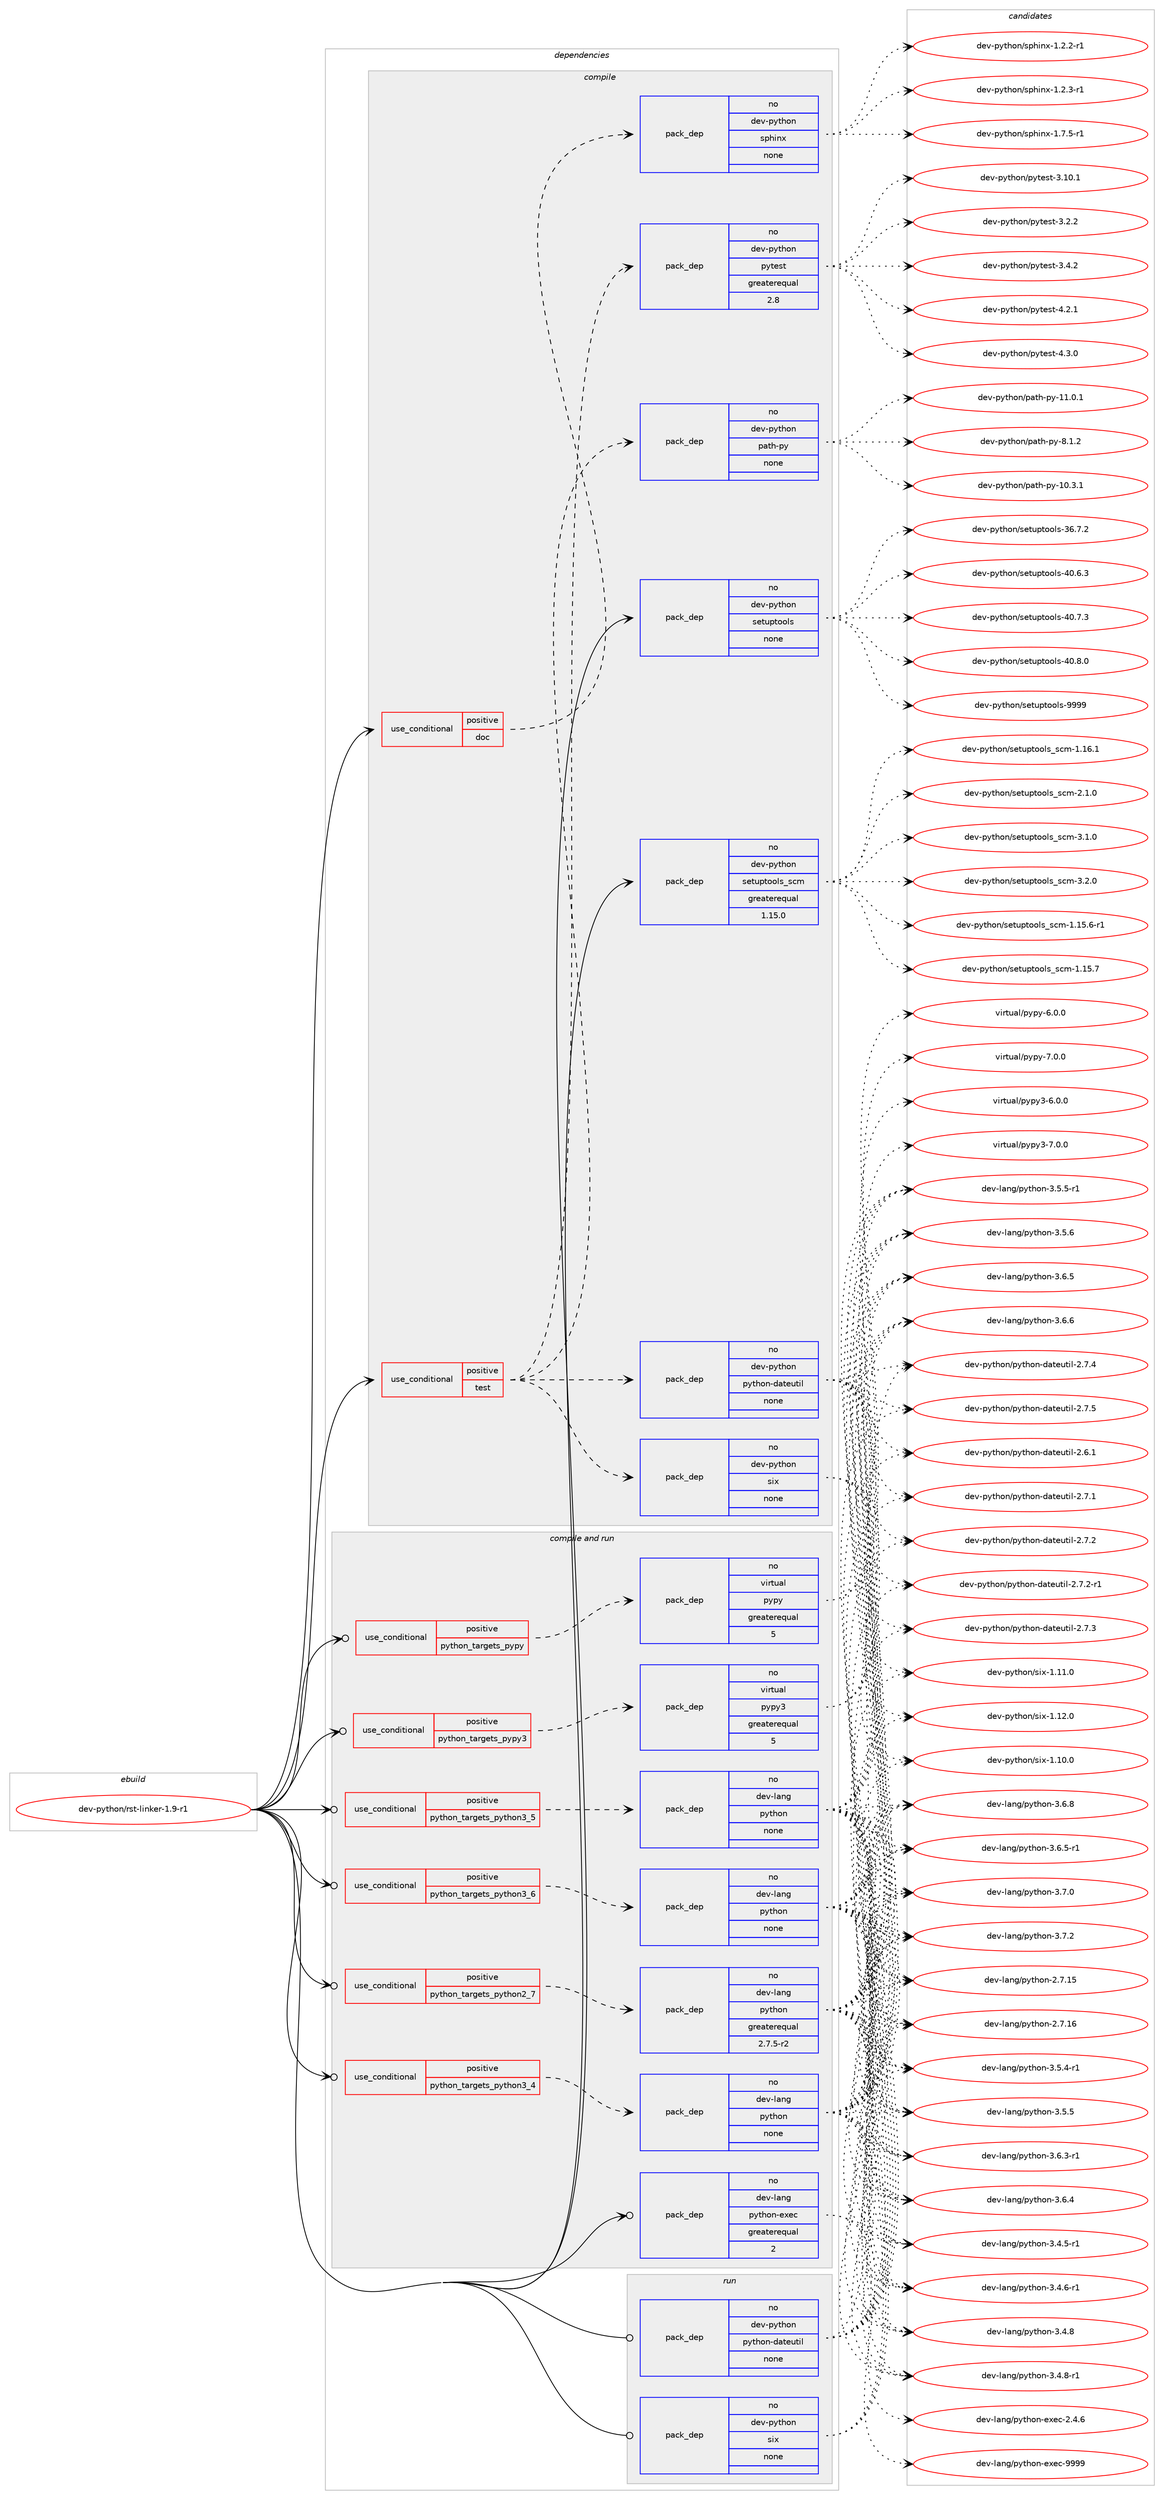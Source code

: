 digraph prolog {

# *************
# Graph options
# *************

newrank=true;
concentrate=true;
compound=true;
graph [rankdir=LR,fontname=Helvetica,fontsize=10,ranksep=1.5];#, ranksep=2.5, nodesep=0.2];
edge  [arrowhead=vee];
node  [fontname=Helvetica,fontsize=10];

# **********
# The ebuild
# **********

subgraph cluster_leftcol {
color=gray;
rank=same;
label=<<i>ebuild</i>>;
id [label="dev-python/rst-linker-1.9-r1", color=red, width=4, href="../dev-python/rst-linker-1.9-r1.svg"];
}

# ****************
# The dependencies
# ****************

subgraph cluster_midcol {
color=gray;
label=<<i>dependencies</i>>;
subgraph cluster_compile {
fillcolor="#eeeeee";
style=filled;
label=<<i>compile</i>>;
subgraph cond384136 {
dependency1439913 [label=<<TABLE BORDER="0" CELLBORDER="1" CELLSPACING="0" CELLPADDING="4"><TR><TD ROWSPAN="3" CELLPADDING="10">use_conditional</TD></TR><TR><TD>positive</TD></TR><TR><TD>doc</TD></TR></TABLE>>, shape=none, color=red];
subgraph pack1032415 {
dependency1439914 [label=<<TABLE BORDER="0" CELLBORDER="1" CELLSPACING="0" CELLPADDING="4" WIDTH="220"><TR><TD ROWSPAN="6" CELLPADDING="30">pack_dep</TD></TR><TR><TD WIDTH="110">no</TD></TR><TR><TD>dev-python</TD></TR><TR><TD>sphinx</TD></TR><TR><TD>none</TD></TR><TR><TD></TD></TR></TABLE>>, shape=none, color=blue];
}
dependency1439913:e -> dependency1439914:w [weight=20,style="dashed",arrowhead="vee"];
}
id:e -> dependency1439913:w [weight=20,style="solid",arrowhead="vee"];
subgraph cond384137 {
dependency1439915 [label=<<TABLE BORDER="0" CELLBORDER="1" CELLSPACING="0" CELLPADDING="4"><TR><TD ROWSPAN="3" CELLPADDING="10">use_conditional</TD></TR><TR><TD>positive</TD></TR><TR><TD>test</TD></TR></TABLE>>, shape=none, color=red];
subgraph pack1032416 {
dependency1439916 [label=<<TABLE BORDER="0" CELLBORDER="1" CELLSPACING="0" CELLPADDING="4" WIDTH="220"><TR><TD ROWSPAN="6" CELLPADDING="30">pack_dep</TD></TR><TR><TD WIDTH="110">no</TD></TR><TR><TD>dev-python</TD></TR><TR><TD>python-dateutil</TD></TR><TR><TD>none</TD></TR><TR><TD></TD></TR></TABLE>>, shape=none, color=blue];
}
dependency1439915:e -> dependency1439916:w [weight=20,style="dashed",arrowhead="vee"];
subgraph pack1032417 {
dependency1439917 [label=<<TABLE BORDER="0" CELLBORDER="1" CELLSPACING="0" CELLPADDING="4" WIDTH="220"><TR><TD ROWSPAN="6" CELLPADDING="30">pack_dep</TD></TR><TR><TD WIDTH="110">no</TD></TR><TR><TD>dev-python</TD></TR><TR><TD>six</TD></TR><TR><TD>none</TD></TR><TR><TD></TD></TR></TABLE>>, shape=none, color=blue];
}
dependency1439915:e -> dependency1439917:w [weight=20,style="dashed",arrowhead="vee"];
subgraph pack1032418 {
dependency1439918 [label=<<TABLE BORDER="0" CELLBORDER="1" CELLSPACING="0" CELLPADDING="4" WIDTH="220"><TR><TD ROWSPAN="6" CELLPADDING="30">pack_dep</TD></TR><TR><TD WIDTH="110">no</TD></TR><TR><TD>dev-python</TD></TR><TR><TD>path-py</TD></TR><TR><TD>none</TD></TR><TR><TD></TD></TR></TABLE>>, shape=none, color=blue];
}
dependency1439915:e -> dependency1439918:w [weight=20,style="dashed",arrowhead="vee"];
subgraph pack1032419 {
dependency1439919 [label=<<TABLE BORDER="0" CELLBORDER="1" CELLSPACING="0" CELLPADDING="4" WIDTH="220"><TR><TD ROWSPAN="6" CELLPADDING="30">pack_dep</TD></TR><TR><TD WIDTH="110">no</TD></TR><TR><TD>dev-python</TD></TR><TR><TD>pytest</TD></TR><TR><TD>greaterequal</TD></TR><TR><TD>2.8</TD></TR></TABLE>>, shape=none, color=blue];
}
dependency1439915:e -> dependency1439919:w [weight=20,style="dashed",arrowhead="vee"];
}
id:e -> dependency1439915:w [weight=20,style="solid",arrowhead="vee"];
subgraph pack1032420 {
dependency1439920 [label=<<TABLE BORDER="0" CELLBORDER="1" CELLSPACING="0" CELLPADDING="4" WIDTH="220"><TR><TD ROWSPAN="6" CELLPADDING="30">pack_dep</TD></TR><TR><TD WIDTH="110">no</TD></TR><TR><TD>dev-python</TD></TR><TR><TD>setuptools</TD></TR><TR><TD>none</TD></TR><TR><TD></TD></TR></TABLE>>, shape=none, color=blue];
}
id:e -> dependency1439920:w [weight=20,style="solid",arrowhead="vee"];
subgraph pack1032421 {
dependency1439921 [label=<<TABLE BORDER="0" CELLBORDER="1" CELLSPACING="0" CELLPADDING="4" WIDTH="220"><TR><TD ROWSPAN="6" CELLPADDING="30">pack_dep</TD></TR><TR><TD WIDTH="110">no</TD></TR><TR><TD>dev-python</TD></TR><TR><TD>setuptools_scm</TD></TR><TR><TD>greaterequal</TD></TR><TR><TD>1.15.0</TD></TR></TABLE>>, shape=none, color=blue];
}
id:e -> dependency1439921:w [weight=20,style="solid",arrowhead="vee"];
}
subgraph cluster_compileandrun {
fillcolor="#eeeeee";
style=filled;
label=<<i>compile and run</i>>;
subgraph cond384138 {
dependency1439922 [label=<<TABLE BORDER="0" CELLBORDER="1" CELLSPACING="0" CELLPADDING="4"><TR><TD ROWSPAN="3" CELLPADDING="10">use_conditional</TD></TR><TR><TD>positive</TD></TR><TR><TD>python_targets_pypy</TD></TR></TABLE>>, shape=none, color=red];
subgraph pack1032422 {
dependency1439923 [label=<<TABLE BORDER="0" CELLBORDER="1" CELLSPACING="0" CELLPADDING="4" WIDTH="220"><TR><TD ROWSPAN="6" CELLPADDING="30">pack_dep</TD></TR><TR><TD WIDTH="110">no</TD></TR><TR><TD>virtual</TD></TR><TR><TD>pypy</TD></TR><TR><TD>greaterequal</TD></TR><TR><TD>5</TD></TR></TABLE>>, shape=none, color=blue];
}
dependency1439922:e -> dependency1439923:w [weight=20,style="dashed",arrowhead="vee"];
}
id:e -> dependency1439922:w [weight=20,style="solid",arrowhead="odotvee"];
subgraph cond384139 {
dependency1439924 [label=<<TABLE BORDER="0" CELLBORDER="1" CELLSPACING="0" CELLPADDING="4"><TR><TD ROWSPAN="3" CELLPADDING="10">use_conditional</TD></TR><TR><TD>positive</TD></TR><TR><TD>python_targets_pypy3</TD></TR></TABLE>>, shape=none, color=red];
subgraph pack1032423 {
dependency1439925 [label=<<TABLE BORDER="0" CELLBORDER="1" CELLSPACING="0" CELLPADDING="4" WIDTH="220"><TR><TD ROWSPAN="6" CELLPADDING="30">pack_dep</TD></TR><TR><TD WIDTH="110">no</TD></TR><TR><TD>virtual</TD></TR><TR><TD>pypy3</TD></TR><TR><TD>greaterequal</TD></TR><TR><TD>5</TD></TR></TABLE>>, shape=none, color=blue];
}
dependency1439924:e -> dependency1439925:w [weight=20,style="dashed",arrowhead="vee"];
}
id:e -> dependency1439924:w [weight=20,style="solid",arrowhead="odotvee"];
subgraph cond384140 {
dependency1439926 [label=<<TABLE BORDER="0" CELLBORDER="1" CELLSPACING="0" CELLPADDING="4"><TR><TD ROWSPAN="3" CELLPADDING="10">use_conditional</TD></TR><TR><TD>positive</TD></TR><TR><TD>python_targets_python2_7</TD></TR></TABLE>>, shape=none, color=red];
subgraph pack1032424 {
dependency1439927 [label=<<TABLE BORDER="0" CELLBORDER="1" CELLSPACING="0" CELLPADDING="4" WIDTH="220"><TR><TD ROWSPAN="6" CELLPADDING="30">pack_dep</TD></TR><TR><TD WIDTH="110">no</TD></TR><TR><TD>dev-lang</TD></TR><TR><TD>python</TD></TR><TR><TD>greaterequal</TD></TR><TR><TD>2.7.5-r2</TD></TR></TABLE>>, shape=none, color=blue];
}
dependency1439926:e -> dependency1439927:w [weight=20,style="dashed",arrowhead="vee"];
}
id:e -> dependency1439926:w [weight=20,style="solid",arrowhead="odotvee"];
subgraph cond384141 {
dependency1439928 [label=<<TABLE BORDER="0" CELLBORDER="1" CELLSPACING="0" CELLPADDING="4"><TR><TD ROWSPAN="3" CELLPADDING="10">use_conditional</TD></TR><TR><TD>positive</TD></TR><TR><TD>python_targets_python3_4</TD></TR></TABLE>>, shape=none, color=red];
subgraph pack1032425 {
dependency1439929 [label=<<TABLE BORDER="0" CELLBORDER="1" CELLSPACING="0" CELLPADDING="4" WIDTH="220"><TR><TD ROWSPAN="6" CELLPADDING="30">pack_dep</TD></TR><TR><TD WIDTH="110">no</TD></TR><TR><TD>dev-lang</TD></TR><TR><TD>python</TD></TR><TR><TD>none</TD></TR><TR><TD></TD></TR></TABLE>>, shape=none, color=blue];
}
dependency1439928:e -> dependency1439929:w [weight=20,style="dashed",arrowhead="vee"];
}
id:e -> dependency1439928:w [weight=20,style="solid",arrowhead="odotvee"];
subgraph cond384142 {
dependency1439930 [label=<<TABLE BORDER="0" CELLBORDER="1" CELLSPACING="0" CELLPADDING="4"><TR><TD ROWSPAN="3" CELLPADDING="10">use_conditional</TD></TR><TR><TD>positive</TD></TR><TR><TD>python_targets_python3_5</TD></TR></TABLE>>, shape=none, color=red];
subgraph pack1032426 {
dependency1439931 [label=<<TABLE BORDER="0" CELLBORDER="1" CELLSPACING="0" CELLPADDING="4" WIDTH="220"><TR><TD ROWSPAN="6" CELLPADDING="30">pack_dep</TD></TR><TR><TD WIDTH="110">no</TD></TR><TR><TD>dev-lang</TD></TR><TR><TD>python</TD></TR><TR><TD>none</TD></TR><TR><TD></TD></TR></TABLE>>, shape=none, color=blue];
}
dependency1439930:e -> dependency1439931:w [weight=20,style="dashed",arrowhead="vee"];
}
id:e -> dependency1439930:w [weight=20,style="solid",arrowhead="odotvee"];
subgraph cond384143 {
dependency1439932 [label=<<TABLE BORDER="0" CELLBORDER="1" CELLSPACING="0" CELLPADDING="4"><TR><TD ROWSPAN="3" CELLPADDING="10">use_conditional</TD></TR><TR><TD>positive</TD></TR><TR><TD>python_targets_python3_6</TD></TR></TABLE>>, shape=none, color=red];
subgraph pack1032427 {
dependency1439933 [label=<<TABLE BORDER="0" CELLBORDER="1" CELLSPACING="0" CELLPADDING="4" WIDTH="220"><TR><TD ROWSPAN="6" CELLPADDING="30">pack_dep</TD></TR><TR><TD WIDTH="110">no</TD></TR><TR><TD>dev-lang</TD></TR><TR><TD>python</TD></TR><TR><TD>none</TD></TR><TR><TD></TD></TR></TABLE>>, shape=none, color=blue];
}
dependency1439932:e -> dependency1439933:w [weight=20,style="dashed",arrowhead="vee"];
}
id:e -> dependency1439932:w [weight=20,style="solid",arrowhead="odotvee"];
subgraph pack1032428 {
dependency1439934 [label=<<TABLE BORDER="0" CELLBORDER="1" CELLSPACING="0" CELLPADDING="4" WIDTH="220"><TR><TD ROWSPAN="6" CELLPADDING="30">pack_dep</TD></TR><TR><TD WIDTH="110">no</TD></TR><TR><TD>dev-lang</TD></TR><TR><TD>python-exec</TD></TR><TR><TD>greaterequal</TD></TR><TR><TD>2</TD></TR></TABLE>>, shape=none, color=blue];
}
id:e -> dependency1439934:w [weight=20,style="solid",arrowhead="odotvee"];
}
subgraph cluster_run {
fillcolor="#eeeeee";
style=filled;
label=<<i>run</i>>;
subgraph pack1032429 {
dependency1439935 [label=<<TABLE BORDER="0" CELLBORDER="1" CELLSPACING="0" CELLPADDING="4" WIDTH="220"><TR><TD ROWSPAN="6" CELLPADDING="30">pack_dep</TD></TR><TR><TD WIDTH="110">no</TD></TR><TR><TD>dev-python</TD></TR><TR><TD>python-dateutil</TD></TR><TR><TD>none</TD></TR><TR><TD></TD></TR></TABLE>>, shape=none, color=blue];
}
id:e -> dependency1439935:w [weight=20,style="solid",arrowhead="odot"];
subgraph pack1032430 {
dependency1439936 [label=<<TABLE BORDER="0" CELLBORDER="1" CELLSPACING="0" CELLPADDING="4" WIDTH="220"><TR><TD ROWSPAN="6" CELLPADDING="30">pack_dep</TD></TR><TR><TD WIDTH="110">no</TD></TR><TR><TD>dev-python</TD></TR><TR><TD>six</TD></TR><TR><TD>none</TD></TR><TR><TD></TD></TR></TABLE>>, shape=none, color=blue];
}
id:e -> dependency1439936:w [weight=20,style="solid",arrowhead="odot"];
}
}

# **************
# The candidates
# **************

subgraph cluster_choices {
rank=same;
color=gray;
label=<<i>candidates</i>>;

subgraph choice1032415 {
color=black;
nodesep=1;
choice10010111845112121116104111110471151121041051101204549465046504511449 [label="dev-python/sphinx-1.2.2-r1", color=red, width=4,href="../dev-python/sphinx-1.2.2-r1.svg"];
choice10010111845112121116104111110471151121041051101204549465046514511449 [label="dev-python/sphinx-1.2.3-r1", color=red, width=4,href="../dev-python/sphinx-1.2.3-r1.svg"];
choice10010111845112121116104111110471151121041051101204549465546534511449 [label="dev-python/sphinx-1.7.5-r1", color=red, width=4,href="../dev-python/sphinx-1.7.5-r1.svg"];
dependency1439914:e -> choice10010111845112121116104111110471151121041051101204549465046504511449:w [style=dotted,weight="100"];
dependency1439914:e -> choice10010111845112121116104111110471151121041051101204549465046514511449:w [style=dotted,weight="100"];
dependency1439914:e -> choice10010111845112121116104111110471151121041051101204549465546534511449:w [style=dotted,weight="100"];
}
subgraph choice1032416 {
color=black;
nodesep=1;
choice10010111845112121116104111110471121211161041111104510097116101117116105108455046544649 [label="dev-python/python-dateutil-2.6.1", color=red, width=4,href="../dev-python/python-dateutil-2.6.1.svg"];
choice10010111845112121116104111110471121211161041111104510097116101117116105108455046554649 [label="dev-python/python-dateutil-2.7.1", color=red, width=4,href="../dev-python/python-dateutil-2.7.1.svg"];
choice10010111845112121116104111110471121211161041111104510097116101117116105108455046554650 [label="dev-python/python-dateutil-2.7.2", color=red, width=4,href="../dev-python/python-dateutil-2.7.2.svg"];
choice100101118451121211161041111104711212111610411111045100971161011171161051084550465546504511449 [label="dev-python/python-dateutil-2.7.2-r1", color=red, width=4,href="../dev-python/python-dateutil-2.7.2-r1.svg"];
choice10010111845112121116104111110471121211161041111104510097116101117116105108455046554651 [label="dev-python/python-dateutil-2.7.3", color=red, width=4,href="../dev-python/python-dateutil-2.7.3.svg"];
choice10010111845112121116104111110471121211161041111104510097116101117116105108455046554652 [label="dev-python/python-dateutil-2.7.4", color=red, width=4,href="../dev-python/python-dateutil-2.7.4.svg"];
choice10010111845112121116104111110471121211161041111104510097116101117116105108455046554653 [label="dev-python/python-dateutil-2.7.5", color=red, width=4,href="../dev-python/python-dateutil-2.7.5.svg"];
dependency1439916:e -> choice10010111845112121116104111110471121211161041111104510097116101117116105108455046544649:w [style=dotted,weight="100"];
dependency1439916:e -> choice10010111845112121116104111110471121211161041111104510097116101117116105108455046554649:w [style=dotted,weight="100"];
dependency1439916:e -> choice10010111845112121116104111110471121211161041111104510097116101117116105108455046554650:w [style=dotted,weight="100"];
dependency1439916:e -> choice100101118451121211161041111104711212111610411111045100971161011171161051084550465546504511449:w [style=dotted,weight="100"];
dependency1439916:e -> choice10010111845112121116104111110471121211161041111104510097116101117116105108455046554651:w [style=dotted,weight="100"];
dependency1439916:e -> choice10010111845112121116104111110471121211161041111104510097116101117116105108455046554652:w [style=dotted,weight="100"];
dependency1439916:e -> choice10010111845112121116104111110471121211161041111104510097116101117116105108455046554653:w [style=dotted,weight="100"];
}
subgraph choice1032417 {
color=black;
nodesep=1;
choice100101118451121211161041111104711510512045494649484648 [label="dev-python/six-1.10.0", color=red, width=4,href="../dev-python/six-1.10.0.svg"];
choice100101118451121211161041111104711510512045494649494648 [label="dev-python/six-1.11.0", color=red, width=4,href="../dev-python/six-1.11.0.svg"];
choice100101118451121211161041111104711510512045494649504648 [label="dev-python/six-1.12.0", color=red, width=4,href="../dev-python/six-1.12.0.svg"];
dependency1439917:e -> choice100101118451121211161041111104711510512045494649484648:w [style=dotted,weight="100"];
dependency1439917:e -> choice100101118451121211161041111104711510512045494649494648:w [style=dotted,weight="100"];
dependency1439917:e -> choice100101118451121211161041111104711510512045494649504648:w [style=dotted,weight="100"];
}
subgraph choice1032418 {
color=black;
nodesep=1;
choice1001011184511212111610411111047112971161044511212145494846514649 [label="dev-python/path-py-10.3.1", color=red, width=4,href="../dev-python/path-py-10.3.1.svg"];
choice1001011184511212111610411111047112971161044511212145494946484649 [label="dev-python/path-py-11.0.1", color=red, width=4,href="../dev-python/path-py-11.0.1.svg"];
choice10010111845112121116104111110471129711610445112121455646494650 [label="dev-python/path-py-8.1.2", color=red, width=4,href="../dev-python/path-py-8.1.2.svg"];
dependency1439918:e -> choice1001011184511212111610411111047112971161044511212145494846514649:w [style=dotted,weight="100"];
dependency1439918:e -> choice1001011184511212111610411111047112971161044511212145494946484649:w [style=dotted,weight="100"];
dependency1439918:e -> choice10010111845112121116104111110471129711610445112121455646494650:w [style=dotted,weight="100"];
}
subgraph choice1032419 {
color=black;
nodesep=1;
choice100101118451121211161041111104711212111610111511645514649484649 [label="dev-python/pytest-3.10.1", color=red, width=4,href="../dev-python/pytest-3.10.1.svg"];
choice1001011184511212111610411111047112121116101115116455146504650 [label="dev-python/pytest-3.2.2", color=red, width=4,href="../dev-python/pytest-3.2.2.svg"];
choice1001011184511212111610411111047112121116101115116455146524650 [label="dev-python/pytest-3.4.2", color=red, width=4,href="../dev-python/pytest-3.4.2.svg"];
choice1001011184511212111610411111047112121116101115116455246504649 [label="dev-python/pytest-4.2.1", color=red, width=4,href="../dev-python/pytest-4.2.1.svg"];
choice1001011184511212111610411111047112121116101115116455246514648 [label="dev-python/pytest-4.3.0", color=red, width=4,href="../dev-python/pytest-4.3.0.svg"];
dependency1439919:e -> choice100101118451121211161041111104711212111610111511645514649484649:w [style=dotted,weight="100"];
dependency1439919:e -> choice1001011184511212111610411111047112121116101115116455146504650:w [style=dotted,weight="100"];
dependency1439919:e -> choice1001011184511212111610411111047112121116101115116455146524650:w [style=dotted,weight="100"];
dependency1439919:e -> choice1001011184511212111610411111047112121116101115116455246504649:w [style=dotted,weight="100"];
dependency1439919:e -> choice1001011184511212111610411111047112121116101115116455246514648:w [style=dotted,weight="100"];
}
subgraph choice1032420 {
color=black;
nodesep=1;
choice100101118451121211161041111104711510111611711211611111110811545515446554650 [label="dev-python/setuptools-36.7.2", color=red, width=4,href="../dev-python/setuptools-36.7.2.svg"];
choice100101118451121211161041111104711510111611711211611111110811545524846544651 [label="dev-python/setuptools-40.6.3", color=red, width=4,href="../dev-python/setuptools-40.6.3.svg"];
choice100101118451121211161041111104711510111611711211611111110811545524846554651 [label="dev-python/setuptools-40.7.3", color=red, width=4,href="../dev-python/setuptools-40.7.3.svg"];
choice100101118451121211161041111104711510111611711211611111110811545524846564648 [label="dev-python/setuptools-40.8.0", color=red, width=4,href="../dev-python/setuptools-40.8.0.svg"];
choice10010111845112121116104111110471151011161171121161111111081154557575757 [label="dev-python/setuptools-9999", color=red, width=4,href="../dev-python/setuptools-9999.svg"];
dependency1439920:e -> choice100101118451121211161041111104711510111611711211611111110811545515446554650:w [style=dotted,weight="100"];
dependency1439920:e -> choice100101118451121211161041111104711510111611711211611111110811545524846544651:w [style=dotted,weight="100"];
dependency1439920:e -> choice100101118451121211161041111104711510111611711211611111110811545524846554651:w [style=dotted,weight="100"];
dependency1439920:e -> choice100101118451121211161041111104711510111611711211611111110811545524846564648:w [style=dotted,weight="100"];
dependency1439920:e -> choice10010111845112121116104111110471151011161171121161111111081154557575757:w [style=dotted,weight="100"];
}
subgraph choice1032421 {
color=black;
nodesep=1;
choice10010111845112121116104111110471151011161171121161111111081159511599109454946495346544511449 [label="dev-python/setuptools_scm-1.15.6-r1", color=red, width=4,href="../dev-python/setuptools_scm-1.15.6-r1.svg"];
choice1001011184511212111610411111047115101116117112116111111108115951159910945494649534655 [label="dev-python/setuptools_scm-1.15.7", color=red, width=4,href="../dev-python/setuptools_scm-1.15.7.svg"];
choice1001011184511212111610411111047115101116117112116111111108115951159910945494649544649 [label="dev-python/setuptools_scm-1.16.1", color=red, width=4,href="../dev-python/setuptools_scm-1.16.1.svg"];
choice10010111845112121116104111110471151011161171121161111111081159511599109455046494648 [label="dev-python/setuptools_scm-2.1.0", color=red, width=4,href="../dev-python/setuptools_scm-2.1.0.svg"];
choice10010111845112121116104111110471151011161171121161111111081159511599109455146494648 [label="dev-python/setuptools_scm-3.1.0", color=red, width=4,href="../dev-python/setuptools_scm-3.1.0.svg"];
choice10010111845112121116104111110471151011161171121161111111081159511599109455146504648 [label="dev-python/setuptools_scm-3.2.0", color=red, width=4,href="../dev-python/setuptools_scm-3.2.0.svg"];
dependency1439921:e -> choice10010111845112121116104111110471151011161171121161111111081159511599109454946495346544511449:w [style=dotted,weight="100"];
dependency1439921:e -> choice1001011184511212111610411111047115101116117112116111111108115951159910945494649534655:w [style=dotted,weight="100"];
dependency1439921:e -> choice1001011184511212111610411111047115101116117112116111111108115951159910945494649544649:w [style=dotted,weight="100"];
dependency1439921:e -> choice10010111845112121116104111110471151011161171121161111111081159511599109455046494648:w [style=dotted,weight="100"];
dependency1439921:e -> choice10010111845112121116104111110471151011161171121161111111081159511599109455146494648:w [style=dotted,weight="100"];
dependency1439921:e -> choice10010111845112121116104111110471151011161171121161111111081159511599109455146504648:w [style=dotted,weight="100"];
}
subgraph choice1032422 {
color=black;
nodesep=1;
choice1181051141161179710847112121112121455446484648 [label="virtual/pypy-6.0.0", color=red, width=4,href="../virtual/pypy-6.0.0.svg"];
choice1181051141161179710847112121112121455546484648 [label="virtual/pypy-7.0.0", color=red, width=4,href="../virtual/pypy-7.0.0.svg"];
dependency1439923:e -> choice1181051141161179710847112121112121455446484648:w [style=dotted,weight="100"];
dependency1439923:e -> choice1181051141161179710847112121112121455546484648:w [style=dotted,weight="100"];
}
subgraph choice1032423 {
color=black;
nodesep=1;
choice118105114116117971084711212111212151455446484648 [label="virtual/pypy3-6.0.0", color=red, width=4,href="../virtual/pypy3-6.0.0.svg"];
choice118105114116117971084711212111212151455546484648 [label="virtual/pypy3-7.0.0", color=red, width=4,href="../virtual/pypy3-7.0.0.svg"];
dependency1439925:e -> choice118105114116117971084711212111212151455446484648:w [style=dotted,weight="100"];
dependency1439925:e -> choice118105114116117971084711212111212151455546484648:w [style=dotted,weight="100"];
}
subgraph choice1032424 {
color=black;
nodesep=1;
choice10010111845108971101034711212111610411111045504655464953 [label="dev-lang/python-2.7.15", color=red, width=4,href="../dev-lang/python-2.7.15.svg"];
choice10010111845108971101034711212111610411111045504655464954 [label="dev-lang/python-2.7.16", color=red, width=4,href="../dev-lang/python-2.7.16.svg"];
choice1001011184510897110103471121211161041111104551465246534511449 [label="dev-lang/python-3.4.5-r1", color=red, width=4,href="../dev-lang/python-3.4.5-r1.svg"];
choice1001011184510897110103471121211161041111104551465246544511449 [label="dev-lang/python-3.4.6-r1", color=red, width=4,href="../dev-lang/python-3.4.6-r1.svg"];
choice100101118451089711010347112121116104111110455146524656 [label="dev-lang/python-3.4.8", color=red, width=4,href="../dev-lang/python-3.4.8.svg"];
choice1001011184510897110103471121211161041111104551465246564511449 [label="dev-lang/python-3.4.8-r1", color=red, width=4,href="../dev-lang/python-3.4.8-r1.svg"];
choice1001011184510897110103471121211161041111104551465346524511449 [label="dev-lang/python-3.5.4-r1", color=red, width=4,href="../dev-lang/python-3.5.4-r1.svg"];
choice100101118451089711010347112121116104111110455146534653 [label="dev-lang/python-3.5.5", color=red, width=4,href="../dev-lang/python-3.5.5.svg"];
choice1001011184510897110103471121211161041111104551465346534511449 [label="dev-lang/python-3.5.5-r1", color=red, width=4,href="../dev-lang/python-3.5.5-r1.svg"];
choice100101118451089711010347112121116104111110455146534654 [label="dev-lang/python-3.5.6", color=red, width=4,href="../dev-lang/python-3.5.6.svg"];
choice1001011184510897110103471121211161041111104551465446514511449 [label="dev-lang/python-3.6.3-r1", color=red, width=4,href="../dev-lang/python-3.6.3-r1.svg"];
choice100101118451089711010347112121116104111110455146544652 [label="dev-lang/python-3.6.4", color=red, width=4,href="../dev-lang/python-3.6.4.svg"];
choice100101118451089711010347112121116104111110455146544653 [label="dev-lang/python-3.6.5", color=red, width=4,href="../dev-lang/python-3.6.5.svg"];
choice1001011184510897110103471121211161041111104551465446534511449 [label="dev-lang/python-3.6.5-r1", color=red, width=4,href="../dev-lang/python-3.6.5-r1.svg"];
choice100101118451089711010347112121116104111110455146544654 [label="dev-lang/python-3.6.6", color=red, width=4,href="../dev-lang/python-3.6.6.svg"];
choice100101118451089711010347112121116104111110455146544656 [label="dev-lang/python-3.6.8", color=red, width=4,href="../dev-lang/python-3.6.8.svg"];
choice100101118451089711010347112121116104111110455146554648 [label="dev-lang/python-3.7.0", color=red, width=4,href="../dev-lang/python-3.7.0.svg"];
choice100101118451089711010347112121116104111110455146554650 [label="dev-lang/python-3.7.2", color=red, width=4,href="../dev-lang/python-3.7.2.svg"];
dependency1439927:e -> choice10010111845108971101034711212111610411111045504655464953:w [style=dotted,weight="100"];
dependency1439927:e -> choice10010111845108971101034711212111610411111045504655464954:w [style=dotted,weight="100"];
dependency1439927:e -> choice1001011184510897110103471121211161041111104551465246534511449:w [style=dotted,weight="100"];
dependency1439927:e -> choice1001011184510897110103471121211161041111104551465246544511449:w [style=dotted,weight="100"];
dependency1439927:e -> choice100101118451089711010347112121116104111110455146524656:w [style=dotted,weight="100"];
dependency1439927:e -> choice1001011184510897110103471121211161041111104551465246564511449:w [style=dotted,weight="100"];
dependency1439927:e -> choice1001011184510897110103471121211161041111104551465346524511449:w [style=dotted,weight="100"];
dependency1439927:e -> choice100101118451089711010347112121116104111110455146534653:w [style=dotted,weight="100"];
dependency1439927:e -> choice1001011184510897110103471121211161041111104551465346534511449:w [style=dotted,weight="100"];
dependency1439927:e -> choice100101118451089711010347112121116104111110455146534654:w [style=dotted,weight="100"];
dependency1439927:e -> choice1001011184510897110103471121211161041111104551465446514511449:w [style=dotted,weight="100"];
dependency1439927:e -> choice100101118451089711010347112121116104111110455146544652:w [style=dotted,weight="100"];
dependency1439927:e -> choice100101118451089711010347112121116104111110455146544653:w [style=dotted,weight="100"];
dependency1439927:e -> choice1001011184510897110103471121211161041111104551465446534511449:w [style=dotted,weight="100"];
dependency1439927:e -> choice100101118451089711010347112121116104111110455146544654:w [style=dotted,weight="100"];
dependency1439927:e -> choice100101118451089711010347112121116104111110455146544656:w [style=dotted,weight="100"];
dependency1439927:e -> choice100101118451089711010347112121116104111110455146554648:w [style=dotted,weight="100"];
dependency1439927:e -> choice100101118451089711010347112121116104111110455146554650:w [style=dotted,weight="100"];
}
subgraph choice1032425 {
color=black;
nodesep=1;
choice10010111845108971101034711212111610411111045504655464953 [label="dev-lang/python-2.7.15", color=red, width=4,href="../dev-lang/python-2.7.15.svg"];
choice10010111845108971101034711212111610411111045504655464954 [label="dev-lang/python-2.7.16", color=red, width=4,href="../dev-lang/python-2.7.16.svg"];
choice1001011184510897110103471121211161041111104551465246534511449 [label="dev-lang/python-3.4.5-r1", color=red, width=4,href="../dev-lang/python-3.4.5-r1.svg"];
choice1001011184510897110103471121211161041111104551465246544511449 [label="dev-lang/python-3.4.6-r1", color=red, width=4,href="../dev-lang/python-3.4.6-r1.svg"];
choice100101118451089711010347112121116104111110455146524656 [label="dev-lang/python-3.4.8", color=red, width=4,href="../dev-lang/python-3.4.8.svg"];
choice1001011184510897110103471121211161041111104551465246564511449 [label="dev-lang/python-3.4.8-r1", color=red, width=4,href="../dev-lang/python-3.4.8-r1.svg"];
choice1001011184510897110103471121211161041111104551465346524511449 [label="dev-lang/python-3.5.4-r1", color=red, width=4,href="../dev-lang/python-3.5.4-r1.svg"];
choice100101118451089711010347112121116104111110455146534653 [label="dev-lang/python-3.5.5", color=red, width=4,href="../dev-lang/python-3.5.5.svg"];
choice1001011184510897110103471121211161041111104551465346534511449 [label="dev-lang/python-3.5.5-r1", color=red, width=4,href="../dev-lang/python-3.5.5-r1.svg"];
choice100101118451089711010347112121116104111110455146534654 [label="dev-lang/python-3.5.6", color=red, width=4,href="../dev-lang/python-3.5.6.svg"];
choice1001011184510897110103471121211161041111104551465446514511449 [label="dev-lang/python-3.6.3-r1", color=red, width=4,href="../dev-lang/python-3.6.3-r1.svg"];
choice100101118451089711010347112121116104111110455146544652 [label="dev-lang/python-3.6.4", color=red, width=4,href="../dev-lang/python-3.6.4.svg"];
choice100101118451089711010347112121116104111110455146544653 [label="dev-lang/python-3.6.5", color=red, width=4,href="../dev-lang/python-3.6.5.svg"];
choice1001011184510897110103471121211161041111104551465446534511449 [label="dev-lang/python-3.6.5-r1", color=red, width=4,href="../dev-lang/python-3.6.5-r1.svg"];
choice100101118451089711010347112121116104111110455146544654 [label="dev-lang/python-3.6.6", color=red, width=4,href="../dev-lang/python-3.6.6.svg"];
choice100101118451089711010347112121116104111110455146544656 [label="dev-lang/python-3.6.8", color=red, width=4,href="../dev-lang/python-3.6.8.svg"];
choice100101118451089711010347112121116104111110455146554648 [label="dev-lang/python-3.7.0", color=red, width=4,href="../dev-lang/python-3.7.0.svg"];
choice100101118451089711010347112121116104111110455146554650 [label="dev-lang/python-3.7.2", color=red, width=4,href="../dev-lang/python-3.7.2.svg"];
dependency1439929:e -> choice10010111845108971101034711212111610411111045504655464953:w [style=dotted,weight="100"];
dependency1439929:e -> choice10010111845108971101034711212111610411111045504655464954:w [style=dotted,weight="100"];
dependency1439929:e -> choice1001011184510897110103471121211161041111104551465246534511449:w [style=dotted,weight="100"];
dependency1439929:e -> choice1001011184510897110103471121211161041111104551465246544511449:w [style=dotted,weight="100"];
dependency1439929:e -> choice100101118451089711010347112121116104111110455146524656:w [style=dotted,weight="100"];
dependency1439929:e -> choice1001011184510897110103471121211161041111104551465246564511449:w [style=dotted,weight="100"];
dependency1439929:e -> choice1001011184510897110103471121211161041111104551465346524511449:w [style=dotted,weight="100"];
dependency1439929:e -> choice100101118451089711010347112121116104111110455146534653:w [style=dotted,weight="100"];
dependency1439929:e -> choice1001011184510897110103471121211161041111104551465346534511449:w [style=dotted,weight="100"];
dependency1439929:e -> choice100101118451089711010347112121116104111110455146534654:w [style=dotted,weight="100"];
dependency1439929:e -> choice1001011184510897110103471121211161041111104551465446514511449:w [style=dotted,weight="100"];
dependency1439929:e -> choice100101118451089711010347112121116104111110455146544652:w [style=dotted,weight="100"];
dependency1439929:e -> choice100101118451089711010347112121116104111110455146544653:w [style=dotted,weight="100"];
dependency1439929:e -> choice1001011184510897110103471121211161041111104551465446534511449:w [style=dotted,weight="100"];
dependency1439929:e -> choice100101118451089711010347112121116104111110455146544654:w [style=dotted,weight="100"];
dependency1439929:e -> choice100101118451089711010347112121116104111110455146544656:w [style=dotted,weight="100"];
dependency1439929:e -> choice100101118451089711010347112121116104111110455146554648:w [style=dotted,weight="100"];
dependency1439929:e -> choice100101118451089711010347112121116104111110455146554650:w [style=dotted,weight="100"];
}
subgraph choice1032426 {
color=black;
nodesep=1;
choice10010111845108971101034711212111610411111045504655464953 [label="dev-lang/python-2.7.15", color=red, width=4,href="../dev-lang/python-2.7.15.svg"];
choice10010111845108971101034711212111610411111045504655464954 [label="dev-lang/python-2.7.16", color=red, width=4,href="../dev-lang/python-2.7.16.svg"];
choice1001011184510897110103471121211161041111104551465246534511449 [label="dev-lang/python-3.4.5-r1", color=red, width=4,href="../dev-lang/python-3.4.5-r1.svg"];
choice1001011184510897110103471121211161041111104551465246544511449 [label="dev-lang/python-3.4.6-r1", color=red, width=4,href="../dev-lang/python-3.4.6-r1.svg"];
choice100101118451089711010347112121116104111110455146524656 [label="dev-lang/python-3.4.8", color=red, width=4,href="../dev-lang/python-3.4.8.svg"];
choice1001011184510897110103471121211161041111104551465246564511449 [label="dev-lang/python-3.4.8-r1", color=red, width=4,href="../dev-lang/python-3.4.8-r1.svg"];
choice1001011184510897110103471121211161041111104551465346524511449 [label="dev-lang/python-3.5.4-r1", color=red, width=4,href="../dev-lang/python-3.5.4-r1.svg"];
choice100101118451089711010347112121116104111110455146534653 [label="dev-lang/python-3.5.5", color=red, width=4,href="../dev-lang/python-3.5.5.svg"];
choice1001011184510897110103471121211161041111104551465346534511449 [label="dev-lang/python-3.5.5-r1", color=red, width=4,href="../dev-lang/python-3.5.5-r1.svg"];
choice100101118451089711010347112121116104111110455146534654 [label="dev-lang/python-3.5.6", color=red, width=4,href="../dev-lang/python-3.5.6.svg"];
choice1001011184510897110103471121211161041111104551465446514511449 [label="dev-lang/python-3.6.3-r1", color=red, width=4,href="../dev-lang/python-3.6.3-r1.svg"];
choice100101118451089711010347112121116104111110455146544652 [label="dev-lang/python-3.6.4", color=red, width=4,href="../dev-lang/python-3.6.4.svg"];
choice100101118451089711010347112121116104111110455146544653 [label="dev-lang/python-3.6.5", color=red, width=4,href="../dev-lang/python-3.6.5.svg"];
choice1001011184510897110103471121211161041111104551465446534511449 [label="dev-lang/python-3.6.5-r1", color=red, width=4,href="../dev-lang/python-3.6.5-r1.svg"];
choice100101118451089711010347112121116104111110455146544654 [label="dev-lang/python-3.6.6", color=red, width=4,href="../dev-lang/python-3.6.6.svg"];
choice100101118451089711010347112121116104111110455146544656 [label="dev-lang/python-3.6.8", color=red, width=4,href="../dev-lang/python-3.6.8.svg"];
choice100101118451089711010347112121116104111110455146554648 [label="dev-lang/python-3.7.0", color=red, width=4,href="../dev-lang/python-3.7.0.svg"];
choice100101118451089711010347112121116104111110455146554650 [label="dev-lang/python-3.7.2", color=red, width=4,href="../dev-lang/python-3.7.2.svg"];
dependency1439931:e -> choice10010111845108971101034711212111610411111045504655464953:w [style=dotted,weight="100"];
dependency1439931:e -> choice10010111845108971101034711212111610411111045504655464954:w [style=dotted,weight="100"];
dependency1439931:e -> choice1001011184510897110103471121211161041111104551465246534511449:w [style=dotted,weight="100"];
dependency1439931:e -> choice1001011184510897110103471121211161041111104551465246544511449:w [style=dotted,weight="100"];
dependency1439931:e -> choice100101118451089711010347112121116104111110455146524656:w [style=dotted,weight="100"];
dependency1439931:e -> choice1001011184510897110103471121211161041111104551465246564511449:w [style=dotted,weight="100"];
dependency1439931:e -> choice1001011184510897110103471121211161041111104551465346524511449:w [style=dotted,weight="100"];
dependency1439931:e -> choice100101118451089711010347112121116104111110455146534653:w [style=dotted,weight="100"];
dependency1439931:e -> choice1001011184510897110103471121211161041111104551465346534511449:w [style=dotted,weight="100"];
dependency1439931:e -> choice100101118451089711010347112121116104111110455146534654:w [style=dotted,weight="100"];
dependency1439931:e -> choice1001011184510897110103471121211161041111104551465446514511449:w [style=dotted,weight="100"];
dependency1439931:e -> choice100101118451089711010347112121116104111110455146544652:w [style=dotted,weight="100"];
dependency1439931:e -> choice100101118451089711010347112121116104111110455146544653:w [style=dotted,weight="100"];
dependency1439931:e -> choice1001011184510897110103471121211161041111104551465446534511449:w [style=dotted,weight="100"];
dependency1439931:e -> choice100101118451089711010347112121116104111110455146544654:w [style=dotted,weight="100"];
dependency1439931:e -> choice100101118451089711010347112121116104111110455146544656:w [style=dotted,weight="100"];
dependency1439931:e -> choice100101118451089711010347112121116104111110455146554648:w [style=dotted,weight="100"];
dependency1439931:e -> choice100101118451089711010347112121116104111110455146554650:w [style=dotted,weight="100"];
}
subgraph choice1032427 {
color=black;
nodesep=1;
choice10010111845108971101034711212111610411111045504655464953 [label="dev-lang/python-2.7.15", color=red, width=4,href="../dev-lang/python-2.7.15.svg"];
choice10010111845108971101034711212111610411111045504655464954 [label="dev-lang/python-2.7.16", color=red, width=4,href="../dev-lang/python-2.7.16.svg"];
choice1001011184510897110103471121211161041111104551465246534511449 [label="dev-lang/python-3.4.5-r1", color=red, width=4,href="../dev-lang/python-3.4.5-r1.svg"];
choice1001011184510897110103471121211161041111104551465246544511449 [label="dev-lang/python-3.4.6-r1", color=red, width=4,href="../dev-lang/python-3.4.6-r1.svg"];
choice100101118451089711010347112121116104111110455146524656 [label="dev-lang/python-3.4.8", color=red, width=4,href="../dev-lang/python-3.4.8.svg"];
choice1001011184510897110103471121211161041111104551465246564511449 [label="dev-lang/python-3.4.8-r1", color=red, width=4,href="../dev-lang/python-3.4.8-r1.svg"];
choice1001011184510897110103471121211161041111104551465346524511449 [label="dev-lang/python-3.5.4-r1", color=red, width=4,href="../dev-lang/python-3.5.4-r1.svg"];
choice100101118451089711010347112121116104111110455146534653 [label="dev-lang/python-3.5.5", color=red, width=4,href="../dev-lang/python-3.5.5.svg"];
choice1001011184510897110103471121211161041111104551465346534511449 [label="dev-lang/python-3.5.5-r1", color=red, width=4,href="../dev-lang/python-3.5.5-r1.svg"];
choice100101118451089711010347112121116104111110455146534654 [label="dev-lang/python-3.5.6", color=red, width=4,href="../dev-lang/python-3.5.6.svg"];
choice1001011184510897110103471121211161041111104551465446514511449 [label="dev-lang/python-3.6.3-r1", color=red, width=4,href="../dev-lang/python-3.6.3-r1.svg"];
choice100101118451089711010347112121116104111110455146544652 [label="dev-lang/python-3.6.4", color=red, width=4,href="../dev-lang/python-3.6.4.svg"];
choice100101118451089711010347112121116104111110455146544653 [label="dev-lang/python-3.6.5", color=red, width=4,href="../dev-lang/python-3.6.5.svg"];
choice1001011184510897110103471121211161041111104551465446534511449 [label="dev-lang/python-3.6.5-r1", color=red, width=4,href="../dev-lang/python-3.6.5-r1.svg"];
choice100101118451089711010347112121116104111110455146544654 [label="dev-lang/python-3.6.6", color=red, width=4,href="../dev-lang/python-3.6.6.svg"];
choice100101118451089711010347112121116104111110455146544656 [label="dev-lang/python-3.6.8", color=red, width=4,href="../dev-lang/python-3.6.8.svg"];
choice100101118451089711010347112121116104111110455146554648 [label="dev-lang/python-3.7.0", color=red, width=4,href="../dev-lang/python-3.7.0.svg"];
choice100101118451089711010347112121116104111110455146554650 [label="dev-lang/python-3.7.2", color=red, width=4,href="../dev-lang/python-3.7.2.svg"];
dependency1439933:e -> choice10010111845108971101034711212111610411111045504655464953:w [style=dotted,weight="100"];
dependency1439933:e -> choice10010111845108971101034711212111610411111045504655464954:w [style=dotted,weight="100"];
dependency1439933:e -> choice1001011184510897110103471121211161041111104551465246534511449:w [style=dotted,weight="100"];
dependency1439933:e -> choice1001011184510897110103471121211161041111104551465246544511449:w [style=dotted,weight="100"];
dependency1439933:e -> choice100101118451089711010347112121116104111110455146524656:w [style=dotted,weight="100"];
dependency1439933:e -> choice1001011184510897110103471121211161041111104551465246564511449:w [style=dotted,weight="100"];
dependency1439933:e -> choice1001011184510897110103471121211161041111104551465346524511449:w [style=dotted,weight="100"];
dependency1439933:e -> choice100101118451089711010347112121116104111110455146534653:w [style=dotted,weight="100"];
dependency1439933:e -> choice1001011184510897110103471121211161041111104551465346534511449:w [style=dotted,weight="100"];
dependency1439933:e -> choice100101118451089711010347112121116104111110455146534654:w [style=dotted,weight="100"];
dependency1439933:e -> choice1001011184510897110103471121211161041111104551465446514511449:w [style=dotted,weight="100"];
dependency1439933:e -> choice100101118451089711010347112121116104111110455146544652:w [style=dotted,weight="100"];
dependency1439933:e -> choice100101118451089711010347112121116104111110455146544653:w [style=dotted,weight="100"];
dependency1439933:e -> choice1001011184510897110103471121211161041111104551465446534511449:w [style=dotted,weight="100"];
dependency1439933:e -> choice100101118451089711010347112121116104111110455146544654:w [style=dotted,weight="100"];
dependency1439933:e -> choice100101118451089711010347112121116104111110455146544656:w [style=dotted,weight="100"];
dependency1439933:e -> choice100101118451089711010347112121116104111110455146554648:w [style=dotted,weight="100"];
dependency1439933:e -> choice100101118451089711010347112121116104111110455146554650:w [style=dotted,weight="100"];
}
subgraph choice1032428 {
color=black;
nodesep=1;
choice1001011184510897110103471121211161041111104510112010199455046524654 [label="dev-lang/python-exec-2.4.6", color=red, width=4,href="../dev-lang/python-exec-2.4.6.svg"];
choice10010111845108971101034711212111610411111045101120101994557575757 [label="dev-lang/python-exec-9999", color=red, width=4,href="../dev-lang/python-exec-9999.svg"];
dependency1439934:e -> choice1001011184510897110103471121211161041111104510112010199455046524654:w [style=dotted,weight="100"];
dependency1439934:e -> choice10010111845108971101034711212111610411111045101120101994557575757:w [style=dotted,weight="100"];
}
subgraph choice1032429 {
color=black;
nodesep=1;
choice10010111845112121116104111110471121211161041111104510097116101117116105108455046544649 [label="dev-python/python-dateutil-2.6.1", color=red, width=4,href="../dev-python/python-dateutil-2.6.1.svg"];
choice10010111845112121116104111110471121211161041111104510097116101117116105108455046554649 [label="dev-python/python-dateutil-2.7.1", color=red, width=4,href="../dev-python/python-dateutil-2.7.1.svg"];
choice10010111845112121116104111110471121211161041111104510097116101117116105108455046554650 [label="dev-python/python-dateutil-2.7.2", color=red, width=4,href="../dev-python/python-dateutil-2.7.2.svg"];
choice100101118451121211161041111104711212111610411111045100971161011171161051084550465546504511449 [label="dev-python/python-dateutil-2.7.2-r1", color=red, width=4,href="../dev-python/python-dateutil-2.7.2-r1.svg"];
choice10010111845112121116104111110471121211161041111104510097116101117116105108455046554651 [label="dev-python/python-dateutil-2.7.3", color=red, width=4,href="../dev-python/python-dateutil-2.7.3.svg"];
choice10010111845112121116104111110471121211161041111104510097116101117116105108455046554652 [label="dev-python/python-dateutil-2.7.4", color=red, width=4,href="../dev-python/python-dateutil-2.7.4.svg"];
choice10010111845112121116104111110471121211161041111104510097116101117116105108455046554653 [label="dev-python/python-dateutil-2.7.5", color=red, width=4,href="../dev-python/python-dateutil-2.7.5.svg"];
dependency1439935:e -> choice10010111845112121116104111110471121211161041111104510097116101117116105108455046544649:w [style=dotted,weight="100"];
dependency1439935:e -> choice10010111845112121116104111110471121211161041111104510097116101117116105108455046554649:w [style=dotted,weight="100"];
dependency1439935:e -> choice10010111845112121116104111110471121211161041111104510097116101117116105108455046554650:w [style=dotted,weight="100"];
dependency1439935:e -> choice100101118451121211161041111104711212111610411111045100971161011171161051084550465546504511449:w [style=dotted,weight="100"];
dependency1439935:e -> choice10010111845112121116104111110471121211161041111104510097116101117116105108455046554651:w [style=dotted,weight="100"];
dependency1439935:e -> choice10010111845112121116104111110471121211161041111104510097116101117116105108455046554652:w [style=dotted,weight="100"];
dependency1439935:e -> choice10010111845112121116104111110471121211161041111104510097116101117116105108455046554653:w [style=dotted,weight="100"];
}
subgraph choice1032430 {
color=black;
nodesep=1;
choice100101118451121211161041111104711510512045494649484648 [label="dev-python/six-1.10.0", color=red, width=4,href="../dev-python/six-1.10.0.svg"];
choice100101118451121211161041111104711510512045494649494648 [label="dev-python/six-1.11.0", color=red, width=4,href="../dev-python/six-1.11.0.svg"];
choice100101118451121211161041111104711510512045494649504648 [label="dev-python/six-1.12.0", color=red, width=4,href="../dev-python/six-1.12.0.svg"];
dependency1439936:e -> choice100101118451121211161041111104711510512045494649484648:w [style=dotted,weight="100"];
dependency1439936:e -> choice100101118451121211161041111104711510512045494649494648:w [style=dotted,weight="100"];
dependency1439936:e -> choice100101118451121211161041111104711510512045494649504648:w [style=dotted,weight="100"];
}
}

}
